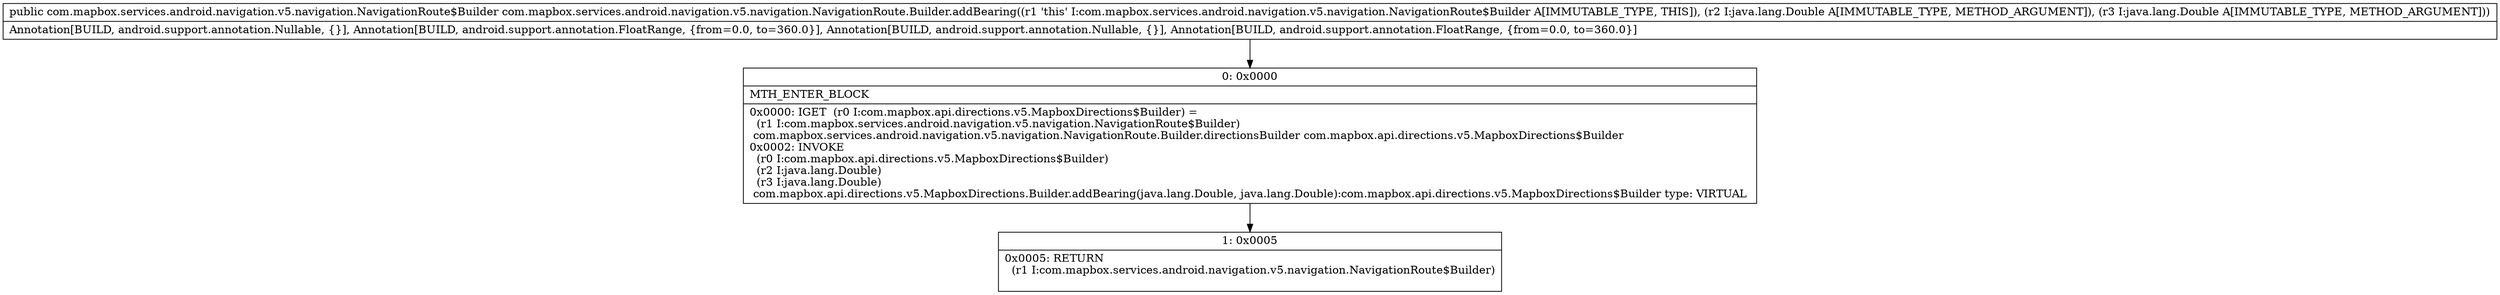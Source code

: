 digraph "CFG forcom.mapbox.services.android.navigation.v5.navigation.NavigationRoute.Builder.addBearing(Ljava\/lang\/Double;Ljava\/lang\/Double;)Lcom\/mapbox\/services\/android\/navigation\/v5\/navigation\/NavigationRoute$Builder;" {
Node_0 [shape=record,label="{0\:\ 0x0000|MTH_ENTER_BLOCK\l|0x0000: IGET  (r0 I:com.mapbox.api.directions.v5.MapboxDirections$Builder) = \l  (r1 I:com.mapbox.services.android.navigation.v5.navigation.NavigationRoute$Builder)\l com.mapbox.services.android.navigation.v5.navigation.NavigationRoute.Builder.directionsBuilder com.mapbox.api.directions.v5.MapboxDirections$Builder \l0x0002: INVOKE  \l  (r0 I:com.mapbox.api.directions.v5.MapboxDirections$Builder)\l  (r2 I:java.lang.Double)\l  (r3 I:java.lang.Double)\l com.mapbox.api.directions.v5.MapboxDirections.Builder.addBearing(java.lang.Double, java.lang.Double):com.mapbox.api.directions.v5.MapboxDirections$Builder type: VIRTUAL \l}"];
Node_1 [shape=record,label="{1\:\ 0x0005|0x0005: RETURN  \l  (r1 I:com.mapbox.services.android.navigation.v5.navigation.NavigationRoute$Builder)\l \l}"];
MethodNode[shape=record,label="{public com.mapbox.services.android.navigation.v5.navigation.NavigationRoute$Builder com.mapbox.services.android.navigation.v5.navigation.NavigationRoute.Builder.addBearing((r1 'this' I:com.mapbox.services.android.navigation.v5.navigation.NavigationRoute$Builder A[IMMUTABLE_TYPE, THIS]), (r2 I:java.lang.Double A[IMMUTABLE_TYPE, METHOD_ARGUMENT]), (r3 I:java.lang.Double A[IMMUTABLE_TYPE, METHOD_ARGUMENT]))  | Annotation[BUILD, android.support.annotation.Nullable, \{\}], Annotation[BUILD, android.support.annotation.FloatRange, \{from=0.0, to=360.0\}], Annotation[BUILD, android.support.annotation.Nullable, \{\}], Annotation[BUILD, android.support.annotation.FloatRange, \{from=0.0, to=360.0\}]\l}"];
MethodNode -> Node_0;
Node_0 -> Node_1;
}

